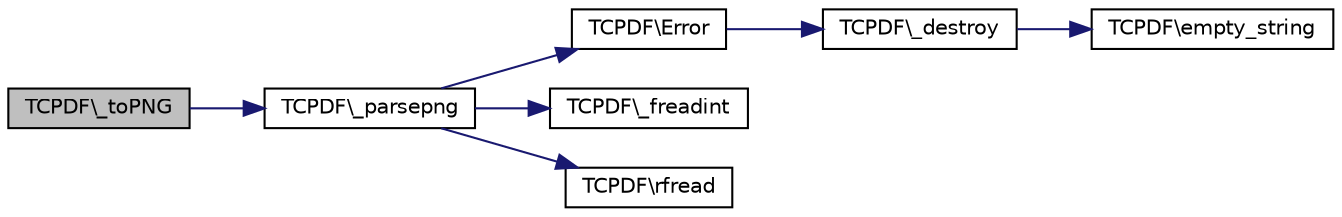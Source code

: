 digraph G
{
  edge [fontname="Helvetica",fontsize="10",labelfontname="Helvetica",labelfontsize="10"];
  node [fontname="Helvetica",fontsize="10",shape=record];
  rankdir="LR";
  Node1 [label="TCPDF\\_toPNG",height=0.2,width=0.4,color="black", fillcolor="grey75", style="filled" fontcolor="black"];
  Node1 -> Node2 [color="midnightblue",fontsize="10",style="solid",fontname="Helvetica"];
  Node2 [label="TCPDF\\_parsepng",height=0.2,width=0.4,color="black", fillcolor="white", style="filled",URL="$classTCPDF.html#ab5f623f6fe3f7f50661d8a3005fb25be",tooltip="Extract info from a PNG file without using the GD library."];
  Node2 -> Node3 [color="midnightblue",fontsize="10",style="solid",fontname="Helvetica"];
  Node3 [label="TCPDF\\Error",height=0.2,width=0.4,color="black", fillcolor="white", style="filled",URL="$classTCPDF.html#a27ecf2a6c86b4b7976ebfaf5912b0f91",tooltip="This method is automatically called in case of fatal error; it simply outputs the message and halts t..."];
  Node3 -> Node4 [color="midnightblue",fontsize="10",style="solid",fontname="Helvetica"];
  Node4 [label="TCPDF\\_destroy",height=0.2,width=0.4,color="black", fillcolor="white", style="filled",URL="$classTCPDF.html#ae91c72441bff1164a3ab9d237a4e1faa",tooltip="Unset all class variables except the following critical variables: internal_encoding, state, bufferlen, buffer and diskcache."];
  Node4 -> Node5 [color="midnightblue",fontsize="10",style="solid",fontname="Helvetica"];
  Node5 [label="TCPDF\\empty_string",height=0.2,width=0.4,color="black", fillcolor="white", style="filled",URL="$classTCPDF.html#a681e9cc13fa324d8e538a5873f3990c2",tooltip="Determine whether a string is empty."];
  Node2 -> Node6 [color="midnightblue",fontsize="10",style="solid",fontname="Helvetica"];
  Node6 [label="TCPDF\\_freadint",height=0.2,width=0.4,color="black", fillcolor="white", style="filled",URL="$classTCPDF.html#a93c322bd214bd06c217f600de0fb5fba",tooltip="Read a 4-byte (32 bit) integer from file."];
  Node2 -> Node7 [color="midnightblue",fontsize="10",style="solid",fontname="Helvetica"];
  Node7 [label="TCPDF\\rfread",height=0.2,width=0.4,color="black", fillcolor="white", style="filled",URL="$classTCPDF.html#a9b42842de5a35a9ca87c4b0a7bef1905",tooltip="Binary-safe and URL-safe file read."];
}
